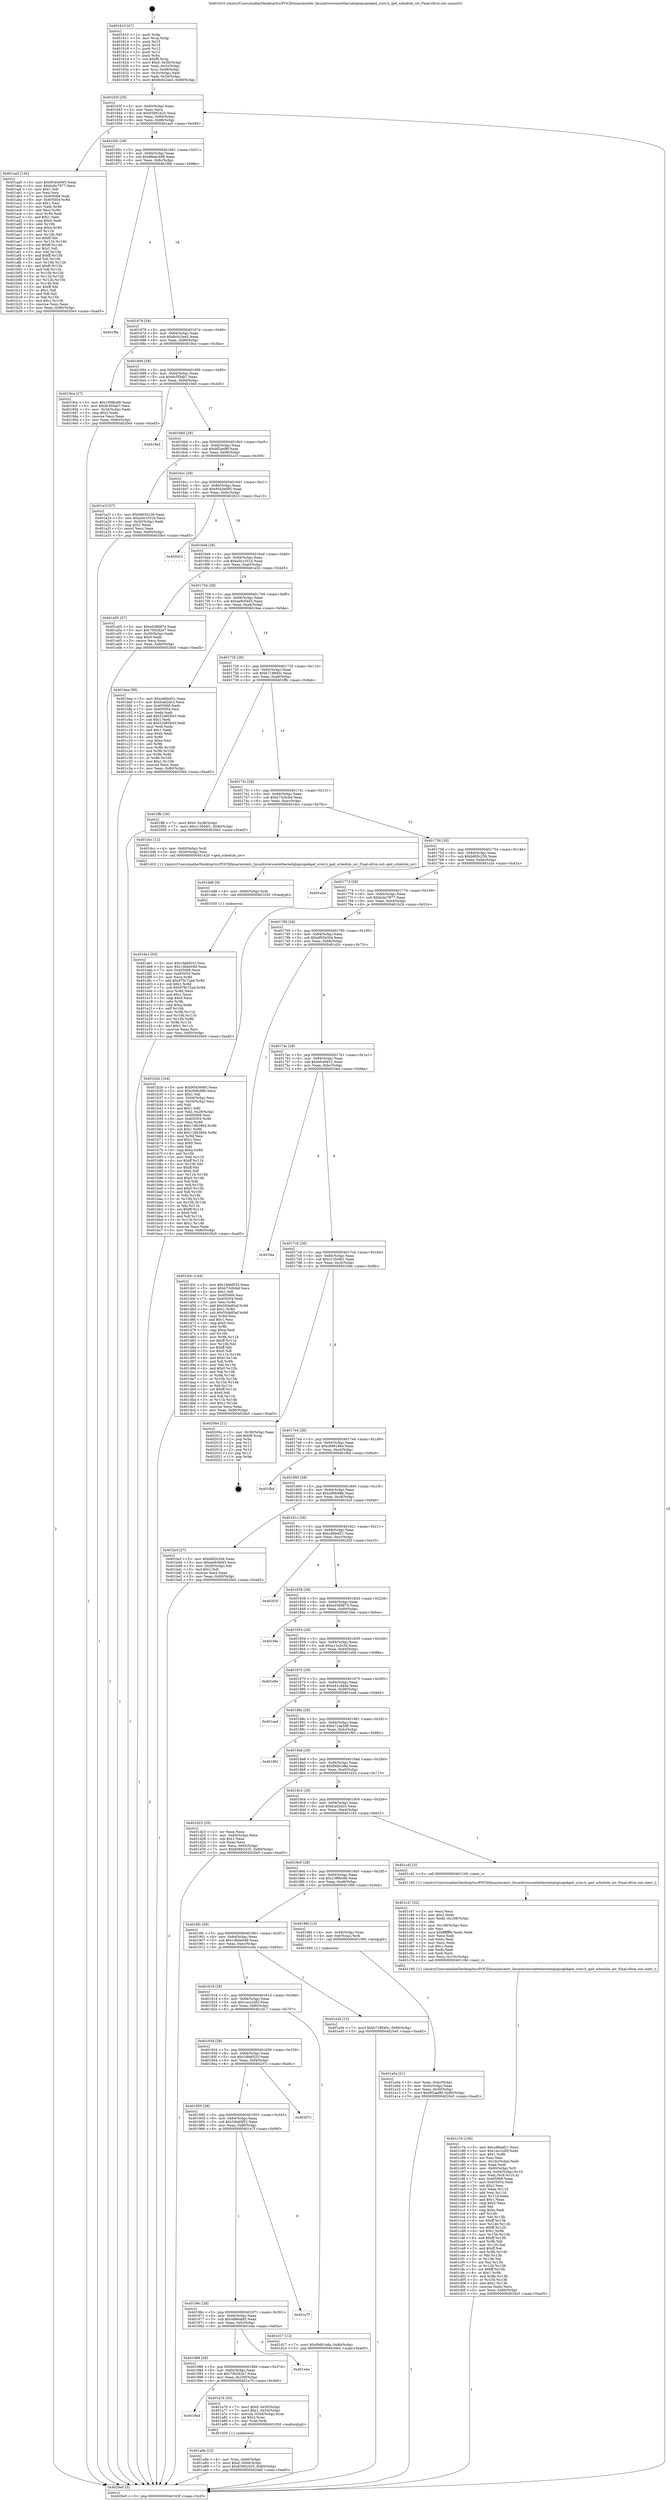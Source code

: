 digraph "0x401610" {
  label = "0x401610 (/mnt/c/Users/mathe/Desktop/tcc/POCII/binaries/extr_linuxdriversnetethernetqlogicqedqed_sriov.h_qed_schedule_iov_Final-ollvm.out::main(0))"
  labelloc = "t"
  node[shape=record]

  Entry [label="",width=0.3,height=0.3,shape=circle,fillcolor=black,style=filled]
  "0x40163f" [label="{
     0x40163f [29]\l
     | [instrs]\l
     &nbsp;&nbsp;0x40163f \<+3\>: mov -0x80(%rbp),%eax\l
     &nbsp;&nbsp;0x401642 \<+2\>: mov %eax,%ecx\l
     &nbsp;&nbsp;0x401644 \<+6\>: sub $0x83662425,%ecx\l
     &nbsp;&nbsp;0x40164a \<+6\>: mov %eax,-0x84(%rbp)\l
     &nbsp;&nbsp;0x401650 \<+6\>: mov %ecx,-0x88(%rbp)\l
     &nbsp;&nbsp;0x401656 \<+6\>: je 0000000000401aa5 \<main+0x495\>\l
  }"]
  "0x401aa5" [label="{
     0x401aa5 [134]\l
     | [instrs]\l
     &nbsp;&nbsp;0x401aa5 \<+5\>: mov $0x9543e065,%eax\l
     &nbsp;&nbsp;0x401aaa \<+5\>: mov $0xbcbc7977,%ecx\l
     &nbsp;&nbsp;0x401aaf \<+2\>: mov $0x1,%dl\l
     &nbsp;&nbsp;0x401ab1 \<+2\>: xor %esi,%esi\l
     &nbsp;&nbsp;0x401ab3 \<+7\>: mov 0x405068,%edi\l
     &nbsp;&nbsp;0x401aba \<+8\>: mov 0x405054,%r8d\l
     &nbsp;&nbsp;0x401ac2 \<+3\>: sub $0x1,%esi\l
     &nbsp;&nbsp;0x401ac5 \<+3\>: mov %edi,%r9d\l
     &nbsp;&nbsp;0x401ac8 \<+3\>: add %esi,%r9d\l
     &nbsp;&nbsp;0x401acb \<+4\>: imul %r9d,%edi\l
     &nbsp;&nbsp;0x401acf \<+3\>: and $0x1,%edi\l
     &nbsp;&nbsp;0x401ad2 \<+3\>: cmp $0x0,%edi\l
     &nbsp;&nbsp;0x401ad5 \<+4\>: sete %r10b\l
     &nbsp;&nbsp;0x401ad9 \<+4\>: cmp $0xa,%r8d\l
     &nbsp;&nbsp;0x401add \<+4\>: setl %r11b\l
     &nbsp;&nbsp;0x401ae1 \<+3\>: mov %r10b,%bl\l
     &nbsp;&nbsp;0x401ae4 \<+3\>: xor $0xff,%bl\l
     &nbsp;&nbsp;0x401ae7 \<+3\>: mov %r11b,%r14b\l
     &nbsp;&nbsp;0x401aea \<+4\>: xor $0xff,%r14b\l
     &nbsp;&nbsp;0x401aee \<+3\>: xor $0x1,%dl\l
     &nbsp;&nbsp;0x401af1 \<+3\>: mov %bl,%r15b\l
     &nbsp;&nbsp;0x401af4 \<+4\>: and $0xff,%r15b\l
     &nbsp;&nbsp;0x401af8 \<+3\>: and %dl,%r10b\l
     &nbsp;&nbsp;0x401afb \<+3\>: mov %r14b,%r12b\l
     &nbsp;&nbsp;0x401afe \<+4\>: and $0xff,%r12b\l
     &nbsp;&nbsp;0x401b02 \<+3\>: and %dl,%r11b\l
     &nbsp;&nbsp;0x401b05 \<+3\>: or %r10b,%r15b\l
     &nbsp;&nbsp;0x401b08 \<+3\>: or %r11b,%r12b\l
     &nbsp;&nbsp;0x401b0b \<+3\>: xor %r12b,%r15b\l
     &nbsp;&nbsp;0x401b0e \<+3\>: or %r14b,%bl\l
     &nbsp;&nbsp;0x401b11 \<+3\>: xor $0xff,%bl\l
     &nbsp;&nbsp;0x401b14 \<+3\>: or $0x1,%dl\l
     &nbsp;&nbsp;0x401b17 \<+2\>: and %dl,%bl\l
     &nbsp;&nbsp;0x401b19 \<+3\>: or %bl,%r15b\l
     &nbsp;&nbsp;0x401b1c \<+4\>: test $0x1,%r15b\l
     &nbsp;&nbsp;0x401b20 \<+3\>: cmovne %ecx,%eax\l
     &nbsp;&nbsp;0x401b23 \<+3\>: mov %eax,-0x80(%rbp)\l
     &nbsp;&nbsp;0x401b26 \<+5\>: jmp 00000000004020e5 \<main+0xad5\>\l
  }"]
  "0x40165c" [label="{
     0x40165c [28]\l
     | [instrs]\l
     &nbsp;&nbsp;0x40165c \<+5\>: jmp 0000000000401661 \<main+0x51\>\l
     &nbsp;&nbsp;0x401661 \<+6\>: mov -0x84(%rbp),%eax\l
     &nbsp;&nbsp;0x401667 \<+5\>: sub $0x86ebcb98,%eax\l
     &nbsp;&nbsp;0x40166c \<+6\>: mov %eax,-0x8c(%rbp)\l
     &nbsp;&nbsp;0x401672 \<+6\>: je 0000000000401f9e \<main+0x98e\>\l
  }"]
  Exit [label="",width=0.3,height=0.3,shape=circle,fillcolor=black,style=filled,peripheries=2]
  "0x401f9e" [label="{
     0x401f9e\l
  }", style=dashed]
  "0x401678" [label="{
     0x401678 [28]\l
     | [instrs]\l
     &nbsp;&nbsp;0x401678 \<+5\>: jmp 000000000040167d \<main+0x6d\>\l
     &nbsp;&nbsp;0x40167d \<+6\>: mov -0x84(%rbp),%eax\l
     &nbsp;&nbsp;0x401683 \<+5\>: sub $0x8c0c2ee5,%eax\l
     &nbsp;&nbsp;0x401688 \<+6\>: mov %eax,-0x90(%rbp)\l
     &nbsp;&nbsp;0x40168e \<+6\>: je 00000000004019ca \<main+0x3ba\>\l
  }"]
  "0x401de1" [label="{
     0x401de1 [93]\l
     | [instrs]\l
     &nbsp;&nbsp;0x401de1 \<+5\>: mov $0x1fddd533,%esi\l
     &nbsp;&nbsp;0x401de6 \<+5\>: mov $0x1dbbe049,%eax\l
     &nbsp;&nbsp;0x401deb \<+7\>: mov 0x405068,%ecx\l
     &nbsp;&nbsp;0x401df2 \<+7\>: mov 0x405054,%edx\l
     &nbsp;&nbsp;0x401df9 \<+3\>: mov %ecx,%r8d\l
     &nbsp;&nbsp;0x401dfc \<+7\>: add $0x979c72ad,%r8d\l
     &nbsp;&nbsp;0x401e03 \<+4\>: sub $0x1,%r8d\l
     &nbsp;&nbsp;0x401e07 \<+7\>: sub $0x979c72ad,%r8d\l
     &nbsp;&nbsp;0x401e0e \<+4\>: imul %r8d,%ecx\l
     &nbsp;&nbsp;0x401e12 \<+3\>: and $0x1,%ecx\l
     &nbsp;&nbsp;0x401e15 \<+3\>: cmp $0x0,%ecx\l
     &nbsp;&nbsp;0x401e18 \<+4\>: sete %r9b\l
     &nbsp;&nbsp;0x401e1c \<+3\>: cmp $0xa,%edx\l
     &nbsp;&nbsp;0x401e1f \<+4\>: setl %r10b\l
     &nbsp;&nbsp;0x401e23 \<+3\>: mov %r9b,%r11b\l
     &nbsp;&nbsp;0x401e26 \<+3\>: and %r10b,%r11b\l
     &nbsp;&nbsp;0x401e29 \<+3\>: xor %r10b,%r9b\l
     &nbsp;&nbsp;0x401e2c \<+3\>: or %r9b,%r11b\l
     &nbsp;&nbsp;0x401e2f \<+4\>: test $0x1,%r11b\l
     &nbsp;&nbsp;0x401e33 \<+3\>: cmovne %eax,%esi\l
     &nbsp;&nbsp;0x401e36 \<+3\>: mov %esi,-0x80(%rbp)\l
     &nbsp;&nbsp;0x401e39 \<+5\>: jmp 00000000004020e5 \<main+0xad5\>\l
  }"]
  "0x4019ca" [label="{
     0x4019ca [27]\l
     | [instrs]\l
     &nbsp;&nbsp;0x4019ca \<+5\>: mov $0x10f9bc66,%eax\l
     &nbsp;&nbsp;0x4019cf \<+5\>: mov $0x8c5f3ab7,%ecx\l
     &nbsp;&nbsp;0x4019d4 \<+3\>: mov -0x34(%rbp),%edx\l
     &nbsp;&nbsp;0x4019d7 \<+3\>: cmp $0x2,%edx\l
     &nbsp;&nbsp;0x4019da \<+3\>: cmovne %ecx,%eax\l
     &nbsp;&nbsp;0x4019dd \<+3\>: mov %eax,-0x80(%rbp)\l
     &nbsp;&nbsp;0x4019e0 \<+5\>: jmp 00000000004020e5 \<main+0xad5\>\l
  }"]
  "0x401694" [label="{
     0x401694 [28]\l
     | [instrs]\l
     &nbsp;&nbsp;0x401694 \<+5\>: jmp 0000000000401699 \<main+0x89\>\l
     &nbsp;&nbsp;0x401699 \<+6\>: mov -0x84(%rbp),%eax\l
     &nbsp;&nbsp;0x40169f \<+5\>: sub $0x8c5f3ab7,%eax\l
     &nbsp;&nbsp;0x4016a4 \<+6\>: mov %eax,-0x94(%rbp)\l
     &nbsp;&nbsp;0x4016aa \<+6\>: je 00000000004019e5 \<main+0x3d5\>\l
  }"]
  "0x4020e5" [label="{
     0x4020e5 [5]\l
     | [instrs]\l
     &nbsp;&nbsp;0x4020e5 \<+5\>: jmp 000000000040163f \<main+0x2f\>\l
  }"]
  "0x401610" [label="{
     0x401610 [47]\l
     | [instrs]\l
     &nbsp;&nbsp;0x401610 \<+1\>: push %rbp\l
     &nbsp;&nbsp;0x401611 \<+3\>: mov %rsp,%rbp\l
     &nbsp;&nbsp;0x401614 \<+2\>: push %r15\l
     &nbsp;&nbsp;0x401616 \<+2\>: push %r14\l
     &nbsp;&nbsp;0x401618 \<+2\>: push %r13\l
     &nbsp;&nbsp;0x40161a \<+2\>: push %r12\l
     &nbsp;&nbsp;0x40161c \<+1\>: push %rbx\l
     &nbsp;&nbsp;0x40161d \<+7\>: sub $0xf8,%rsp\l
     &nbsp;&nbsp;0x401624 \<+7\>: movl $0x0,-0x38(%rbp)\l
     &nbsp;&nbsp;0x40162b \<+3\>: mov %edi,-0x3c(%rbp)\l
     &nbsp;&nbsp;0x40162e \<+4\>: mov %rsi,-0x48(%rbp)\l
     &nbsp;&nbsp;0x401632 \<+3\>: mov -0x3c(%rbp),%edi\l
     &nbsp;&nbsp;0x401635 \<+3\>: mov %edi,-0x34(%rbp)\l
     &nbsp;&nbsp;0x401638 \<+7\>: movl $0x8c0c2ee5,-0x80(%rbp)\l
  }"]
  "0x401dd8" [label="{
     0x401dd8 [9]\l
     | [instrs]\l
     &nbsp;&nbsp;0x401dd8 \<+4\>: mov -0x60(%rbp),%rdi\l
     &nbsp;&nbsp;0x401ddc \<+5\>: call 0000000000401030 \<free@plt\>\l
     | [calls]\l
     &nbsp;&nbsp;0x401030 \{1\} (unknown)\l
  }"]
  "0x4019e5" [label="{
     0x4019e5\l
  }", style=dashed]
  "0x4016b0" [label="{
     0x4016b0 [28]\l
     | [instrs]\l
     &nbsp;&nbsp;0x4016b0 \<+5\>: jmp 00000000004016b5 \<main+0xa5\>\l
     &nbsp;&nbsp;0x4016b5 \<+6\>: mov -0x84(%rbp),%eax\l
     &nbsp;&nbsp;0x4016bb \<+5\>: sub $0x8f2aef8f,%eax\l
     &nbsp;&nbsp;0x4016c0 \<+6\>: mov %eax,-0x98(%rbp)\l
     &nbsp;&nbsp;0x4016c6 \<+6\>: je 0000000000401a1f \<main+0x40f\>\l
  }"]
  "0x401c7b" [label="{
     0x401c7b [156]\l
     | [instrs]\l
     &nbsp;&nbsp;0x401c7b \<+5\>: mov $0xcd6bef21,%ecx\l
     &nbsp;&nbsp;0x401c80 \<+5\>: mov $0x1ecc2d5f,%edx\l
     &nbsp;&nbsp;0x401c85 \<+3\>: mov $0x1,%r8b\l
     &nbsp;&nbsp;0x401c88 \<+2\>: xor %esi,%esi\l
     &nbsp;&nbsp;0x401c8a \<+6\>: mov -0x10c(%rbp),%edi\l
     &nbsp;&nbsp;0x401c90 \<+3\>: imul %eax,%edi\l
     &nbsp;&nbsp;0x401c93 \<+4\>: mov -0x60(%rbp),%r9\l
     &nbsp;&nbsp;0x401c97 \<+4\>: movslq -0x64(%rbp),%r10\l
     &nbsp;&nbsp;0x401c9b \<+4\>: mov %edi,(%r9,%r10,4)\l
     &nbsp;&nbsp;0x401c9f \<+7\>: mov 0x405068,%eax\l
     &nbsp;&nbsp;0x401ca6 \<+7\>: mov 0x405054,%edi\l
     &nbsp;&nbsp;0x401cad \<+3\>: sub $0x1,%esi\l
     &nbsp;&nbsp;0x401cb0 \<+3\>: mov %eax,%r11d\l
     &nbsp;&nbsp;0x401cb3 \<+3\>: add %esi,%r11d\l
     &nbsp;&nbsp;0x401cb6 \<+4\>: imul %r11d,%eax\l
     &nbsp;&nbsp;0x401cba \<+3\>: and $0x1,%eax\l
     &nbsp;&nbsp;0x401cbd \<+3\>: cmp $0x0,%eax\l
     &nbsp;&nbsp;0x401cc0 \<+3\>: sete %bl\l
     &nbsp;&nbsp;0x401cc3 \<+3\>: cmp $0xa,%edi\l
     &nbsp;&nbsp;0x401cc6 \<+4\>: setl %r14b\l
     &nbsp;&nbsp;0x401cca \<+3\>: mov %bl,%r15b\l
     &nbsp;&nbsp;0x401ccd \<+4\>: xor $0xff,%r15b\l
     &nbsp;&nbsp;0x401cd1 \<+3\>: mov %r14b,%r12b\l
     &nbsp;&nbsp;0x401cd4 \<+4\>: xor $0xff,%r12b\l
     &nbsp;&nbsp;0x401cd8 \<+4\>: xor $0x1,%r8b\l
     &nbsp;&nbsp;0x401cdc \<+3\>: mov %r15b,%r13b\l
     &nbsp;&nbsp;0x401cdf \<+4\>: and $0xff,%r13b\l
     &nbsp;&nbsp;0x401ce3 \<+3\>: and %r8b,%bl\l
     &nbsp;&nbsp;0x401ce6 \<+3\>: mov %r12b,%al\l
     &nbsp;&nbsp;0x401ce9 \<+2\>: and $0xff,%al\l
     &nbsp;&nbsp;0x401ceb \<+3\>: and %r8b,%r14b\l
     &nbsp;&nbsp;0x401cee \<+3\>: or %bl,%r13b\l
     &nbsp;&nbsp;0x401cf1 \<+3\>: or %r14b,%al\l
     &nbsp;&nbsp;0x401cf4 \<+3\>: xor %al,%r13b\l
     &nbsp;&nbsp;0x401cf7 \<+3\>: or %r12b,%r15b\l
     &nbsp;&nbsp;0x401cfa \<+4\>: xor $0xff,%r15b\l
     &nbsp;&nbsp;0x401cfe \<+4\>: or $0x1,%r8b\l
     &nbsp;&nbsp;0x401d02 \<+3\>: and %r8b,%r15b\l
     &nbsp;&nbsp;0x401d05 \<+3\>: or %r15b,%r13b\l
     &nbsp;&nbsp;0x401d08 \<+4\>: test $0x1,%r13b\l
     &nbsp;&nbsp;0x401d0c \<+3\>: cmovne %edx,%ecx\l
     &nbsp;&nbsp;0x401d0f \<+3\>: mov %ecx,-0x80(%rbp)\l
     &nbsp;&nbsp;0x401d12 \<+5\>: jmp 00000000004020e5 \<main+0xad5\>\l
  }"]
  "0x401a1f" [label="{
     0x401a1f [27]\l
     | [instrs]\l
     &nbsp;&nbsp;0x401a1f \<+5\>: mov $0xb865c236,%eax\l
     &nbsp;&nbsp;0x401a24 \<+5\>: mov $0xa5e1031b,%ecx\l
     &nbsp;&nbsp;0x401a29 \<+3\>: mov -0x30(%rbp),%edx\l
     &nbsp;&nbsp;0x401a2c \<+3\>: cmp $0x1,%edx\l
     &nbsp;&nbsp;0x401a2f \<+3\>: cmovl %ecx,%eax\l
     &nbsp;&nbsp;0x401a32 \<+3\>: mov %eax,-0x80(%rbp)\l
     &nbsp;&nbsp;0x401a35 \<+5\>: jmp 00000000004020e5 \<main+0xad5\>\l
  }"]
  "0x4016cc" [label="{
     0x4016cc [28]\l
     | [instrs]\l
     &nbsp;&nbsp;0x4016cc \<+5\>: jmp 00000000004016d1 \<main+0xc1\>\l
     &nbsp;&nbsp;0x4016d1 \<+6\>: mov -0x84(%rbp),%eax\l
     &nbsp;&nbsp;0x4016d7 \<+5\>: sub $0x9543e065,%eax\l
     &nbsp;&nbsp;0x4016dc \<+6\>: mov %eax,-0x9c(%rbp)\l
     &nbsp;&nbsp;0x4016e2 \<+6\>: je 0000000000402023 \<main+0xa13\>\l
  }"]
  "0x401c47" [label="{
     0x401c47 [52]\l
     | [instrs]\l
     &nbsp;&nbsp;0x401c47 \<+2\>: xor %ecx,%ecx\l
     &nbsp;&nbsp;0x401c49 \<+5\>: mov $0x2,%edx\l
     &nbsp;&nbsp;0x401c4e \<+6\>: mov %edx,-0x108(%rbp)\l
     &nbsp;&nbsp;0x401c54 \<+1\>: cltd\l
     &nbsp;&nbsp;0x401c55 \<+6\>: mov -0x108(%rbp),%esi\l
     &nbsp;&nbsp;0x401c5b \<+2\>: idiv %esi\l
     &nbsp;&nbsp;0x401c5d \<+6\>: imul $0xfffffffe,%edx,%edx\l
     &nbsp;&nbsp;0x401c63 \<+2\>: mov %ecx,%edi\l
     &nbsp;&nbsp;0x401c65 \<+2\>: sub %edx,%edi\l
     &nbsp;&nbsp;0x401c67 \<+2\>: mov %ecx,%edx\l
     &nbsp;&nbsp;0x401c69 \<+3\>: sub $0x1,%edx\l
     &nbsp;&nbsp;0x401c6c \<+2\>: add %edx,%edi\l
     &nbsp;&nbsp;0x401c6e \<+2\>: sub %edi,%ecx\l
     &nbsp;&nbsp;0x401c70 \<+6\>: mov %ecx,-0x10c(%rbp)\l
     &nbsp;&nbsp;0x401c76 \<+5\>: call 0000000000401160 \<next_i\>\l
     | [calls]\l
     &nbsp;&nbsp;0x401160 \{1\} (/mnt/c/Users/mathe/Desktop/tcc/POCII/binaries/extr_linuxdriversnetethernetqlogicqedqed_sriov.h_qed_schedule_iov_Final-ollvm.out::next_i)\l
  }"]
  "0x402023" [label="{
     0x402023\l
  }", style=dashed]
  "0x4016e8" [label="{
     0x4016e8 [28]\l
     | [instrs]\l
     &nbsp;&nbsp;0x4016e8 \<+5\>: jmp 00000000004016ed \<main+0xdd\>\l
     &nbsp;&nbsp;0x4016ed \<+6\>: mov -0x84(%rbp),%eax\l
     &nbsp;&nbsp;0x4016f3 \<+5\>: sub $0xa5e1031b,%eax\l
     &nbsp;&nbsp;0x4016f8 \<+6\>: mov %eax,-0xa0(%rbp)\l
     &nbsp;&nbsp;0x4016fe \<+6\>: je 0000000000401a55 \<main+0x445\>\l
  }"]
  "0x401a8e" [label="{
     0x401a8e [23]\l
     | [instrs]\l
     &nbsp;&nbsp;0x401a8e \<+4\>: mov %rax,-0x60(%rbp)\l
     &nbsp;&nbsp;0x401a92 \<+7\>: movl $0x0,-0x64(%rbp)\l
     &nbsp;&nbsp;0x401a99 \<+7\>: movl $0x83662425,-0x80(%rbp)\l
     &nbsp;&nbsp;0x401aa0 \<+5\>: jmp 00000000004020e5 \<main+0xad5\>\l
  }"]
  "0x401a55" [label="{
     0x401a55 [27]\l
     | [instrs]\l
     &nbsp;&nbsp;0x401a55 \<+5\>: mov $0xe0366874,%eax\l
     &nbsp;&nbsp;0x401a5a \<+5\>: mov $0x709282e7,%ecx\l
     &nbsp;&nbsp;0x401a5f \<+3\>: mov -0x30(%rbp),%edx\l
     &nbsp;&nbsp;0x401a62 \<+3\>: cmp $0x0,%edx\l
     &nbsp;&nbsp;0x401a65 \<+3\>: cmove %ecx,%eax\l
     &nbsp;&nbsp;0x401a68 \<+3\>: mov %eax,-0x80(%rbp)\l
     &nbsp;&nbsp;0x401a6b \<+5\>: jmp 00000000004020e5 \<main+0xad5\>\l
  }"]
  "0x401704" [label="{
     0x401704 [28]\l
     | [instrs]\l
     &nbsp;&nbsp;0x401704 \<+5\>: jmp 0000000000401709 \<main+0xf9\>\l
     &nbsp;&nbsp;0x401709 \<+6\>: mov -0x84(%rbp),%eax\l
     &nbsp;&nbsp;0x40170f \<+5\>: sub $0xae9c0d43,%eax\l
     &nbsp;&nbsp;0x401714 \<+6\>: mov %eax,-0xa4(%rbp)\l
     &nbsp;&nbsp;0x40171a \<+6\>: je 0000000000401bea \<main+0x5da\>\l
  }"]
  "0x4019a4" [label="{
     0x4019a4\l
  }", style=dashed]
  "0x401bea" [label="{
     0x401bea [88]\l
     | [instrs]\l
     &nbsp;&nbsp;0x401bea \<+5\>: mov $0xcd6bef21,%eax\l
     &nbsp;&nbsp;0x401bef \<+5\>: mov $0xfcad2dc3,%ecx\l
     &nbsp;&nbsp;0x401bf4 \<+7\>: mov 0x405068,%edx\l
     &nbsp;&nbsp;0x401bfb \<+7\>: mov 0x405054,%esi\l
     &nbsp;&nbsp;0x401c02 \<+2\>: mov %edx,%edi\l
     &nbsp;&nbsp;0x401c04 \<+6\>: add $0x52d85843,%edi\l
     &nbsp;&nbsp;0x401c0a \<+3\>: sub $0x1,%edi\l
     &nbsp;&nbsp;0x401c0d \<+6\>: sub $0x52d85843,%edi\l
     &nbsp;&nbsp;0x401c13 \<+3\>: imul %edi,%edx\l
     &nbsp;&nbsp;0x401c16 \<+3\>: and $0x1,%edx\l
     &nbsp;&nbsp;0x401c19 \<+3\>: cmp $0x0,%edx\l
     &nbsp;&nbsp;0x401c1c \<+4\>: sete %r8b\l
     &nbsp;&nbsp;0x401c20 \<+3\>: cmp $0xa,%esi\l
     &nbsp;&nbsp;0x401c23 \<+4\>: setl %r9b\l
     &nbsp;&nbsp;0x401c27 \<+3\>: mov %r8b,%r10b\l
     &nbsp;&nbsp;0x401c2a \<+3\>: and %r9b,%r10b\l
     &nbsp;&nbsp;0x401c2d \<+3\>: xor %r9b,%r8b\l
     &nbsp;&nbsp;0x401c30 \<+3\>: or %r8b,%r10b\l
     &nbsp;&nbsp;0x401c33 \<+4\>: test $0x1,%r10b\l
     &nbsp;&nbsp;0x401c37 \<+3\>: cmovne %ecx,%eax\l
     &nbsp;&nbsp;0x401c3a \<+3\>: mov %eax,-0x80(%rbp)\l
     &nbsp;&nbsp;0x401c3d \<+5\>: jmp 00000000004020e5 \<main+0xad5\>\l
  }"]
  "0x401720" [label="{
     0x401720 [28]\l
     | [instrs]\l
     &nbsp;&nbsp;0x401720 \<+5\>: jmp 0000000000401725 \<main+0x115\>\l
     &nbsp;&nbsp;0x401725 \<+6\>: mov -0x84(%rbp),%eax\l
     &nbsp;&nbsp;0x40172b \<+5\>: sub $0xb718840c,%eax\l
     &nbsp;&nbsp;0x401730 \<+6\>: mov %eax,-0xa8(%rbp)\l
     &nbsp;&nbsp;0x401736 \<+6\>: je 0000000000401ffb \<main+0x9eb\>\l
  }"]
  "0x401a70" [label="{
     0x401a70 [30]\l
     | [instrs]\l
     &nbsp;&nbsp;0x401a70 \<+7\>: movl $0x0,-0x50(%rbp)\l
     &nbsp;&nbsp;0x401a77 \<+7\>: movl $0x1,-0x54(%rbp)\l
     &nbsp;&nbsp;0x401a7e \<+4\>: movslq -0x54(%rbp),%rax\l
     &nbsp;&nbsp;0x401a82 \<+4\>: shl $0x2,%rax\l
     &nbsp;&nbsp;0x401a86 \<+3\>: mov %rax,%rdi\l
     &nbsp;&nbsp;0x401a89 \<+5\>: call 0000000000401050 \<malloc@plt\>\l
     | [calls]\l
     &nbsp;&nbsp;0x401050 \{1\} (unknown)\l
  }"]
  "0x401ffb" [label="{
     0x401ffb [19]\l
     | [instrs]\l
     &nbsp;&nbsp;0x401ffb \<+7\>: movl $0x0,-0x38(%rbp)\l
     &nbsp;&nbsp;0x402002 \<+7\>: movl $0xc135d4f1,-0x80(%rbp)\l
     &nbsp;&nbsp;0x402009 \<+5\>: jmp 00000000004020e5 \<main+0xad5\>\l
  }"]
  "0x40173c" [label="{
     0x40173c [28]\l
     | [instrs]\l
     &nbsp;&nbsp;0x40173c \<+5\>: jmp 0000000000401741 \<main+0x131\>\l
     &nbsp;&nbsp;0x401741 \<+6\>: mov -0x84(%rbp),%eax\l
     &nbsp;&nbsp;0x401747 \<+5\>: sub $0xb73c0cbd,%eax\l
     &nbsp;&nbsp;0x40174c \<+6\>: mov %eax,-0xac(%rbp)\l
     &nbsp;&nbsp;0x401752 \<+6\>: je 0000000000401dcc \<main+0x7bc\>\l
  }"]
  "0x401988" [label="{
     0x401988 [28]\l
     | [instrs]\l
     &nbsp;&nbsp;0x401988 \<+5\>: jmp 000000000040198d \<main+0x37d\>\l
     &nbsp;&nbsp;0x40198d \<+6\>: mov -0x84(%rbp),%eax\l
     &nbsp;&nbsp;0x401993 \<+5\>: sub $0x709282e7,%eax\l
     &nbsp;&nbsp;0x401998 \<+6\>: mov %eax,-0x100(%rbp)\l
     &nbsp;&nbsp;0x40199e \<+6\>: je 0000000000401a70 \<main+0x460\>\l
  }"]
  "0x401dcc" [label="{
     0x401dcc [12]\l
     | [instrs]\l
     &nbsp;&nbsp;0x401dcc \<+4\>: mov -0x60(%rbp),%rdi\l
     &nbsp;&nbsp;0x401dd0 \<+3\>: mov -0x50(%rbp),%esi\l
     &nbsp;&nbsp;0x401dd3 \<+5\>: call 0000000000401420 \<qed_schedule_iov\>\l
     | [calls]\l
     &nbsp;&nbsp;0x401420 \{1\} (/mnt/c/Users/mathe/Desktop/tcc/POCII/binaries/extr_linuxdriversnetethernetqlogicqedqed_sriov.h_qed_schedule_iov_Final-ollvm.out::qed_schedule_iov)\l
  }"]
  "0x401758" [label="{
     0x401758 [28]\l
     | [instrs]\l
     &nbsp;&nbsp;0x401758 \<+5\>: jmp 000000000040175d \<main+0x14d\>\l
     &nbsp;&nbsp;0x40175d \<+6\>: mov -0x84(%rbp),%eax\l
     &nbsp;&nbsp;0x401763 \<+5\>: sub $0xb865c236,%eax\l
     &nbsp;&nbsp;0x401768 \<+6\>: mov %eax,-0xb0(%rbp)\l
     &nbsp;&nbsp;0x40176e \<+6\>: je 0000000000401a3a \<main+0x42a\>\l
  }"]
  "0x401e4a" [label="{
     0x401e4a\l
  }", style=dashed]
  "0x401a3a" [label="{
     0x401a3a\l
  }", style=dashed]
  "0x401774" [label="{
     0x401774 [28]\l
     | [instrs]\l
     &nbsp;&nbsp;0x401774 \<+5\>: jmp 0000000000401779 \<main+0x169\>\l
     &nbsp;&nbsp;0x401779 \<+6\>: mov -0x84(%rbp),%eax\l
     &nbsp;&nbsp;0x40177f \<+5\>: sub $0xbcbc7977,%eax\l
     &nbsp;&nbsp;0x401784 \<+6\>: mov %eax,-0xb4(%rbp)\l
     &nbsp;&nbsp;0x40178a \<+6\>: je 0000000000401b2b \<main+0x51b\>\l
  }"]
  "0x40196c" [label="{
     0x40196c [28]\l
     | [instrs]\l
     &nbsp;&nbsp;0x40196c \<+5\>: jmp 0000000000401971 \<main+0x361\>\l
     &nbsp;&nbsp;0x401971 \<+6\>: mov -0x84(%rbp),%eax\l
     &nbsp;&nbsp;0x401977 \<+5\>: sub $0x4886abf3,%eax\l
     &nbsp;&nbsp;0x40197c \<+6\>: mov %eax,-0xfc(%rbp)\l
     &nbsp;&nbsp;0x401982 \<+6\>: je 0000000000401e4a \<main+0x83a\>\l
  }"]
  "0x401b2b" [label="{
     0x401b2b [164]\l
     | [instrs]\l
     &nbsp;&nbsp;0x401b2b \<+5\>: mov $0x9543e065,%eax\l
     &nbsp;&nbsp;0x401b30 \<+5\>: mov $0xc89fc98b,%ecx\l
     &nbsp;&nbsp;0x401b35 \<+2\>: mov $0x1,%dl\l
     &nbsp;&nbsp;0x401b37 \<+3\>: mov -0x64(%rbp),%esi\l
     &nbsp;&nbsp;0x401b3a \<+3\>: cmp -0x54(%rbp),%esi\l
     &nbsp;&nbsp;0x401b3d \<+4\>: setl %dil\l
     &nbsp;&nbsp;0x401b41 \<+4\>: and $0x1,%dil\l
     &nbsp;&nbsp;0x401b45 \<+4\>: mov %dil,-0x29(%rbp)\l
     &nbsp;&nbsp;0x401b49 \<+7\>: mov 0x405068,%esi\l
     &nbsp;&nbsp;0x401b50 \<+8\>: mov 0x405054,%r8d\l
     &nbsp;&nbsp;0x401b58 \<+3\>: mov %esi,%r9d\l
     &nbsp;&nbsp;0x401b5b \<+7\>: sub $0x11863904,%r9d\l
     &nbsp;&nbsp;0x401b62 \<+4\>: sub $0x1,%r9d\l
     &nbsp;&nbsp;0x401b66 \<+7\>: add $0x11863904,%r9d\l
     &nbsp;&nbsp;0x401b6d \<+4\>: imul %r9d,%esi\l
     &nbsp;&nbsp;0x401b71 \<+3\>: and $0x1,%esi\l
     &nbsp;&nbsp;0x401b74 \<+3\>: cmp $0x0,%esi\l
     &nbsp;&nbsp;0x401b77 \<+4\>: sete %dil\l
     &nbsp;&nbsp;0x401b7b \<+4\>: cmp $0xa,%r8d\l
     &nbsp;&nbsp;0x401b7f \<+4\>: setl %r10b\l
     &nbsp;&nbsp;0x401b83 \<+3\>: mov %dil,%r11b\l
     &nbsp;&nbsp;0x401b86 \<+4\>: xor $0xff,%r11b\l
     &nbsp;&nbsp;0x401b8a \<+3\>: mov %r10b,%bl\l
     &nbsp;&nbsp;0x401b8d \<+3\>: xor $0xff,%bl\l
     &nbsp;&nbsp;0x401b90 \<+3\>: xor $0x0,%dl\l
     &nbsp;&nbsp;0x401b93 \<+3\>: mov %r11b,%r14b\l
     &nbsp;&nbsp;0x401b96 \<+4\>: and $0x0,%r14b\l
     &nbsp;&nbsp;0x401b9a \<+3\>: and %dl,%dil\l
     &nbsp;&nbsp;0x401b9d \<+3\>: mov %bl,%r15b\l
     &nbsp;&nbsp;0x401ba0 \<+4\>: and $0x0,%r15b\l
     &nbsp;&nbsp;0x401ba4 \<+3\>: and %dl,%r10b\l
     &nbsp;&nbsp;0x401ba7 \<+3\>: or %dil,%r14b\l
     &nbsp;&nbsp;0x401baa \<+3\>: or %r10b,%r15b\l
     &nbsp;&nbsp;0x401bad \<+3\>: xor %r15b,%r14b\l
     &nbsp;&nbsp;0x401bb0 \<+3\>: or %bl,%r11b\l
     &nbsp;&nbsp;0x401bb3 \<+4\>: xor $0xff,%r11b\l
     &nbsp;&nbsp;0x401bb7 \<+3\>: or $0x0,%dl\l
     &nbsp;&nbsp;0x401bba \<+3\>: and %dl,%r11b\l
     &nbsp;&nbsp;0x401bbd \<+3\>: or %r11b,%r14b\l
     &nbsp;&nbsp;0x401bc0 \<+4\>: test $0x1,%r14b\l
     &nbsp;&nbsp;0x401bc4 \<+3\>: cmovne %ecx,%eax\l
     &nbsp;&nbsp;0x401bc7 \<+3\>: mov %eax,-0x80(%rbp)\l
     &nbsp;&nbsp;0x401bca \<+5\>: jmp 00000000004020e5 \<main+0xad5\>\l
  }"]
  "0x401790" [label="{
     0x401790 [28]\l
     | [instrs]\l
     &nbsp;&nbsp;0x401790 \<+5\>: jmp 0000000000401795 \<main+0x185\>\l
     &nbsp;&nbsp;0x401795 \<+6\>: mov -0x84(%rbp),%eax\l
     &nbsp;&nbsp;0x40179b \<+5\>: sub $0xbf92b304,%eax\l
     &nbsp;&nbsp;0x4017a0 \<+6\>: mov %eax,-0xb8(%rbp)\l
     &nbsp;&nbsp;0x4017a6 \<+6\>: je 0000000000401d3c \<main+0x72c\>\l
  }"]
  "0x401e7f" [label="{
     0x401e7f\l
  }", style=dashed]
  "0x401d3c" [label="{
     0x401d3c [144]\l
     | [instrs]\l
     &nbsp;&nbsp;0x401d3c \<+5\>: mov $0x1fddd533,%eax\l
     &nbsp;&nbsp;0x401d41 \<+5\>: mov $0xb73c0cbd,%ecx\l
     &nbsp;&nbsp;0x401d46 \<+2\>: mov $0x1,%dl\l
     &nbsp;&nbsp;0x401d48 \<+7\>: mov 0x405068,%esi\l
     &nbsp;&nbsp;0x401d4f \<+7\>: mov 0x405054,%edi\l
     &nbsp;&nbsp;0x401d56 \<+3\>: mov %esi,%r8d\l
     &nbsp;&nbsp;0x401d59 \<+7\>: add $0x55da85af,%r8d\l
     &nbsp;&nbsp;0x401d60 \<+4\>: sub $0x1,%r8d\l
     &nbsp;&nbsp;0x401d64 \<+7\>: sub $0x55da85af,%r8d\l
     &nbsp;&nbsp;0x401d6b \<+4\>: imul %r8d,%esi\l
     &nbsp;&nbsp;0x401d6f \<+3\>: and $0x1,%esi\l
     &nbsp;&nbsp;0x401d72 \<+3\>: cmp $0x0,%esi\l
     &nbsp;&nbsp;0x401d75 \<+4\>: sete %r9b\l
     &nbsp;&nbsp;0x401d79 \<+3\>: cmp $0xa,%edi\l
     &nbsp;&nbsp;0x401d7c \<+4\>: setl %r10b\l
     &nbsp;&nbsp;0x401d80 \<+3\>: mov %r9b,%r11b\l
     &nbsp;&nbsp;0x401d83 \<+4\>: xor $0xff,%r11b\l
     &nbsp;&nbsp;0x401d87 \<+3\>: mov %r10b,%bl\l
     &nbsp;&nbsp;0x401d8a \<+3\>: xor $0xff,%bl\l
     &nbsp;&nbsp;0x401d8d \<+3\>: xor $0x0,%dl\l
     &nbsp;&nbsp;0x401d90 \<+3\>: mov %r11b,%r14b\l
     &nbsp;&nbsp;0x401d93 \<+4\>: and $0x0,%r14b\l
     &nbsp;&nbsp;0x401d97 \<+3\>: and %dl,%r9b\l
     &nbsp;&nbsp;0x401d9a \<+3\>: mov %bl,%r15b\l
     &nbsp;&nbsp;0x401d9d \<+4\>: and $0x0,%r15b\l
     &nbsp;&nbsp;0x401da1 \<+3\>: and %dl,%r10b\l
     &nbsp;&nbsp;0x401da4 \<+3\>: or %r9b,%r14b\l
     &nbsp;&nbsp;0x401da7 \<+3\>: or %r10b,%r15b\l
     &nbsp;&nbsp;0x401daa \<+3\>: xor %r15b,%r14b\l
     &nbsp;&nbsp;0x401dad \<+3\>: or %bl,%r11b\l
     &nbsp;&nbsp;0x401db0 \<+4\>: xor $0xff,%r11b\l
     &nbsp;&nbsp;0x401db4 \<+3\>: or $0x0,%dl\l
     &nbsp;&nbsp;0x401db7 \<+3\>: and %dl,%r11b\l
     &nbsp;&nbsp;0x401dba \<+3\>: or %r11b,%r14b\l
     &nbsp;&nbsp;0x401dbd \<+4\>: test $0x1,%r14b\l
     &nbsp;&nbsp;0x401dc1 \<+3\>: cmovne %ecx,%eax\l
     &nbsp;&nbsp;0x401dc4 \<+3\>: mov %eax,-0x80(%rbp)\l
     &nbsp;&nbsp;0x401dc7 \<+5\>: jmp 00000000004020e5 \<main+0xad5\>\l
  }"]
  "0x4017ac" [label="{
     0x4017ac [28]\l
     | [instrs]\l
     &nbsp;&nbsp;0x4017ac \<+5\>: jmp 00000000004017b1 \<main+0x1a1\>\l
     &nbsp;&nbsp;0x4017b1 \<+6\>: mov -0x84(%rbp),%eax\l
     &nbsp;&nbsp;0x4017b7 \<+5\>: sub $0xbfce9452,%eax\l
     &nbsp;&nbsp;0x4017bc \<+6\>: mov %eax,-0xbc(%rbp)\l
     &nbsp;&nbsp;0x4017c2 \<+6\>: je 0000000000401fea \<main+0x9da\>\l
  }"]
  "0x401950" [label="{
     0x401950 [28]\l
     | [instrs]\l
     &nbsp;&nbsp;0x401950 \<+5\>: jmp 0000000000401955 \<main+0x345\>\l
     &nbsp;&nbsp;0x401955 \<+6\>: mov -0x84(%rbp),%eax\l
     &nbsp;&nbsp;0x40195b \<+5\>: sub $0x34bd0f52,%eax\l
     &nbsp;&nbsp;0x401960 \<+6\>: mov %eax,-0xf8(%rbp)\l
     &nbsp;&nbsp;0x401966 \<+6\>: je 0000000000401e7f \<main+0x86f\>\l
  }"]
  "0x401fea" [label="{
     0x401fea\l
  }", style=dashed]
  "0x4017c8" [label="{
     0x4017c8 [28]\l
     | [instrs]\l
     &nbsp;&nbsp;0x4017c8 \<+5\>: jmp 00000000004017cd \<main+0x1bd\>\l
     &nbsp;&nbsp;0x4017cd \<+6\>: mov -0x84(%rbp),%eax\l
     &nbsp;&nbsp;0x4017d3 \<+5\>: sub $0xc135d4f1,%eax\l
     &nbsp;&nbsp;0x4017d8 \<+6\>: mov %eax,-0xc0(%rbp)\l
     &nbsp;&nbsp;0x4017de \<+6\>: je 000000000040200e \<main+0x9fe\>\l
  }"]
  "0x40207c" [label="{
     0x40207c\l
  }", style=dashed]
  "0x40200e" [label="{
     0x40200e [21]\l
     | [instrs]\l
     &nbsp;&nbsp;0x40200e \<+3\>: mov -0x38(%rbp),%eax\l
     &nbsp;&nbsp;0x402011 \<+7\>: add $0xf8,%rsp\l
     &nbsp;&nbsp;0x402018 \<+1\>: pop %rbx\l
     &nbsp;&nbsp;0x402019 \<+2\>: pop %r12\l
     &nbsp;&nbsp;0x40201b \<+2\>: pop %r13\l
     &nbsp;&nbsp;0x40201d \<+2\>: pop %r14\l
     &nbsp;&nbsp;0x40201f \<+2\>: pop %r15\l
     &nbsp;&nbsp;0x402021 \<+1\>: pop %rbp\l
     &nbsp;&nbsp;0x402022 \<+1\>: ret\l
  }"]
  "0x4017e4" [label="{
     0x4017e4 [28]\l
     | [instrs]\l
     &nbsp;&nbsp;0x4017e4 \<+5\>: jmp 00000000004017e9 \<main+0x1d9\>\l
     &nbsp;&nbsp;0x4017e9 \<+6\>: mov -0x84(%rbp),%eax\l
     &nbsp;&nbsp;0x4017ef \<+5\>: sub $0xc896186e,%eax\l
     &nbsp;&nbsp;0x4017f4 \<+6\>: mov %eax,-0xc4(%rbp)\l
     &nbsp;&nbsp;0x4017fa \<+6\>: je 0000000000401fbd \<main+0x9ad\>\l
  }"]
  "0x401934" [label="{
     0x401934 [28]\l
     | [instrs]\l
     &nbsp;&nbsp;0x401934 \<+5\>: jmp 0000000000401939 \<main+0x329\>\l
     &nbsp;&nbsp;0x401939 \<+6\>: mov -0x84(%rbp),%eax\l
     &nbsp;&nbsp;0x40193f \<+5\>: sub $0x1fddd533,%eax\l
     &nbsp;&nbsp;0x401944 \<+6\>: mov %eax,-0xf4(%rbp)\l
     &nbsp;&nbsp;0x40194a \<+6\>: je 000000000040207c \<main+0xa6c\>\l
  }"]
  "0x401fbd" [label="{
     0x401fbd\l
  }", style=dashed]
  "0x401800" [label="{
     0x401800 [28]\l
     | [instrs]\l
     &nbsp;&nbsp;0x401800 \<+5\>: jmp 0000000000401805 \<main+0x1f5\>\l
     &nbsp;&nbsp;0x401805 \<+6\>: mov -0x84(%rbp),%eax\l
     &nbsp;&nbsp;0x40180b \<+5\>: sub $0xc89fc98b,%eax\l
     &nbsp;&nbsp;0x401810 \<+6\>: mov %eax,-0xc8(%rbp)\l
     &nbsp;&nbsp;0x401816 \<+6\>: je 0000000000401bcf \<main+0x5bf\>\l
  }"]
  "0x401d17" [label="{
     0x401d17 [12]\l
     | [instrs]\l
     &nbsp;&nbsp;0x401d17 \<+7\>: movl $0xf9d91e8a,-0x80(%rbp)\l
     &nbsp;&nbsp;0x401d1e \<+5\>: jmp 00000000004020e5 \<main+0xad5\>\l
  }"]
  "0x401bcf" [label="{
     0x401bcf [27]\l
     | [instrs]\l
     &nbsp;&nbsp;0x401bcf \<+5\>: mov $0xbf92b304,%eax\l
     &nbsp;&nbsp;0x401bd4 \<+5\>: mov $0xae9c0d43,%ecx\l
     &nbsp;&nbsp;0x401bd9 \<+3\>: mov -0x29(%rbp),%dl\l
     &nbsp;&nbsp;0x401bdc \<+3\>: test $0x1,%dl\l
     &nbsp;&nbsp;0x401bdf \<+3\>: cmovne %ecx,%eax\l
     &nbsp;&nbsp;0x401be2 \<+3\>: mov %eax,-0x80(%rbp)\l
     &nbsp;&nbsp;0x401be5 \<+5\>: jmp 00000000004020e5 \<main+0xad5\>\l
  }"]
  "0x40181c" [label="{
     0x40181c [28]\l
     | [instrs]\l
     &nbsp;&nbsp;0x40181c \<+5\>: jmp 0000000000401821 \<main+0x211\>\l
     &nbsp;&nbsp;0x401821 \<+6\>: mov -0x84(%rbp),%eax\l
     &nbsp;&nbsp;0x401827 \<+5\>: sub $0xcd6bef21,%eax\l
     &nbsp;&nbsp;0x40182c \<+6\>: mov %eax,-0xcc(%rbp)\l
     &nbsp;&nbsp;0x401832 \<+6\>: je 000000000040202f \<main+0xa1f\>\l
  }"]
  "0x401918" [label="{
     0x401918 [28]\l
     | [instrs]\l
     &nbsp;&nbsp;0x401918 \<+5\>: jmp 000000000040191d \<main+0x30d\>\l
     &nbsp;&nbsp;0x40191d \<+6\>: mov -0x84(%rbp),%eax\l
     &nbsp;&nbsp;0x401923 \<+5\>: sub $0x1ecc2d5f,%eax\l
     &nbsp;&nbsp;0x401928 \<+6\>: mov %eax,-0xf0(%rbp)\l
     &nbsp;&nbsp;0x40192e \<+6\>: je 0000000000401d17 \<main+0x707\>\l
  }"]
  "0x40202f" [label="{
     0x40202f\l
  }", style=dashed]
  "0x401838" [label="{
     0x401838 [28]\l
     | [instrs]\l
     &nbsp;&nbsp;0x401838 \<+5\>: jmp 000000000040183d \<main+0x22d\>\l
     &nbsp;&nbsp;0x40183d \<+6\>: mov -0x84(%rbp),%eax\l
     &nbsp;&nbsp;0x401843 \<+5\>: sub $0xe0366874,%eax\l
     &nbsp;&nbsp;0x401848 \<+6\>: mov %eax,-0xd0(%rbp)\l
     &nbsp;&nbsp;0x40184e \<+6\>: je 0000000000401fde \<main+0x9ce\>\l
  }"]
  "0x401e3e" [label="{
     0x401e3e [12]\l
     | [instrs]\l
     &nbsp;&nbsp;0x401e3e \<+7\>: movl $0xb718840c,-0x80(%rbp)\l
     &nbsp;&nbsp;0x401e45 \<+5\>: jmp 00000000004020e5 \<main+0xad5\>\l
  }"]
  "0x401fde" [label="{
     0x401fde\l
  }", style=dashed]
  "0x401854" [label="{
     0x401854 [28]\l
     | [instrs]\l
     &nbsp;&nbsp;0x401854 \<+5\>: jmp 0000000000401859 \<main+0x249\>\l
     &nbsp;&nbsp;0x401859 \<+6\>: mov -0x84(%rbp),%eax\l
     &nbsp;&nbsp;0x40185f \<+5\>: sub $0xe12a3c3d,%eax\l
     &nbsp;&nbsp;0x401864 \<+6\>: mov %eax,-0xd4(%rbp)\l
     &nbsp;&nbsp;0x40186a \<+6\>: je 0000000000401e9a \<main+0x88a\>\l
  }"]
  "0x401a0a" [label="{
     0x401a0a [21]\l
     | [instrs]\l
     &nbsp;&nbsp;0x401a0a \<+3\>: mov %eax,-0x4c(%rbp)\l
     &nbsp;&nbsp;0x401a0d \<+3\>: mov -0x4c(%rbp),%eax\l
     &nbsp;&nbsp;0x401a10 \<+3\>: mov %eax,-0x30(%rbp)\l
     &nbsp;&nbsp;0x401a13 \<+7\>: movl $0x8f2aef8f,-0x80(%rbp)\l
     &nbsp;&nbsp;0x401a1a \<+5\>: jmp 00000000004020e5 \<main+0xad5\>\l
  }"]
  "0x401e9a" [label="{
     0x401e9a\l
  }", style=dashed]
  "0x401870" [label="{
     0x401870 [28]\l
     | [instrs]\l
     &nbsp;&nbsp;0x401870 \<+5\>: jmp 0000000000401875 \<main+0x265\>\l
     &nbsp;&nbsp;0x401875 \<+6\>: mov -0x84(%rbp),%eax\l
     &nbsp;&nbsp;0x40187b \<+5\>: sub $0xe41c44da,%eax\l
     &nbsp;&nbsp;0x401880 \<+6\>: mov %eax,-0xd8(%rbp)\l
     &nbsp;&nbsp;0x401886 \<+6\>: je 0000000000401eed \<main+0x8dd\>\l
  }"]
  "0x4018fc" [label="{
     0x4018fc [28]\l
     | [instrs]\l
     &nbsp;&nbsp;0x4018fc \<+5\>: jmp 0000000000401901 \<main+0x2f1\>\l
     &nbsp;&nbsp;0x401901 \<+6\>: mov -0x84(%rbp),%eax\l
     &nbsp;&nbsp;0x401907 \<+5\>: sub $0x1dbbe049,%eax\l
     &nbsp;&nbsp;0x40190c \<+6\>: mov %eax,-0xec(%rbp)\l
     &nbsp;&nbsp;0x401912 \<+6\>: je 0000000000401e3e \<main+0x82e\>\l
  }"]
  "0x401eed" [label="{
     0x401eed\l
  }", style=dashed]
  "0x40188c" [label="{
     0x40188c [28]\l
     | [instrs]\l
     &nbsp;&nbsp;0x40188c \<+5\>: jmp 0000000000401891 \<main+0x281\>\l
     &nbsp;&nbsp;0x401891 \<+6\>: mov -0x84(%rbp),%eax\l
     &nbsp;&nbsp;0x401897 \<+5\>: sub $0xe71ae3d8,%eax\l
     &nbsp;&nbsp;0x40189c \<+6\>: mov %eax,-0xdc(%rbp)\l
     &nbsp;&nbsp;0x4018a2 \<+6\>: je 0000000000401f92 \<main+0x982\>\l
  }"]
  "0x4019fd" [label="{
     0x4019fd [13]\l
     | [instrs]\l
     &nbsp;&nbsp;0x4019fd \<+4\>: mov -0x48(%rbp),%rax\l
     &nbsp;&nbsp;0x401a01 \<+4\>: mov 0x8(%rax),%rdi\l
     &nbsp;&nbsp;0x401a05 \<+5\>: call 0000000000401060 \<atoi@plt\>\l
     | [calls]\l
     &nbsp;&nbsp;0x401060 \{1\} (unknown)\l
  }"]
  "0x401f92" [label="{
     0x401f92\l
  }", style=dashed]
  "0x4018a8" [label="{
     0x4018a8 [28]\l
     | [instrs]\l
     &nbsp;&nbsp;0x4018a8 \<+5\>: jmp 00000000004018ad \<main+0x29d\>\l
     &nbsp;&nbsp;0x4018ad \<+6\>: mov -0x84(%rbp),%eax\l
     &nbsp;&nbsp;0x4018b3 \<+5\>: sub $0xf9d91e8a,%eax\l
     &nbsp;&nbsp;0x4018b8 \<+6\>: mov %eax,-0xe0(%rbp)\l
     &nbsp;&nbsp;0x4018be \<+6\>: je 0000000000401d23 \<main+0x713\>\l
  }"]
  "0x4018e0" [label="{
     0x4018e0 [28]\l
     | [instrs]\l
     &nbsp;&nbsp;0x4018e0 \<+5\>: jmp 00000000004018e5 \<main+0x2d5\>\l
     &nbsp;&nbsp;0x4018e5 \<+6\>: mov -0x84(%rbp),%eax\l
     &nbsp;&nbsp;0x4018eb \<+5\>: sub $0x10f9bc66,%eax\l
     &nbsp;&nbsp;0x4018f0 \<+6\>: mov %eax,-0xe8(%rbp)\l
     &nbsp;&nbsp;0x4018f6 \<+6\>: je 00000000004019fd \<main+0x3ed\>\l
  }"]
  "0x401d23" [label="{
     0x401d23 [25]\l
     | [instrs]\l
     &nbsp;&nbsp;0x401d23 \<+2\>: xor %eax,%eax\l
     &nbsp;&nbsp;0x401d25 \<+3\>: mov -0x64(%rbp),%ecx\l
     &nbsp;&nbsp;0x401d28 \<+3\>: sub $0x1,%eax\l
     &nbsp;&nbsp;0x401d2b \<+2\>: sub %eax,%ecx\l
     &nbsp;&nbsp;0x401d2d \<+3\>: mov %ecx,-0x64(%rbp)\l
     &nbsp;&nbsp;0x401d30 \<+7\>: movl $0x83662425,-0x80(%rbp)\l
     &nbsp;&nbsp;0x401d37 \<+5\>: jmp 00000000004020e5 \<main+0xad5\>\l
  }"]
  "0x4018c4" [label="{
     0x4018c4 [28]\l
     | [instrs]\l
     &nbsp;&nbsp;0x4018c4 \<+5\>: jmp 00000000004018c9 \<main+0x2b9\>\l
     &nbsp;&nbsp;0x4018c9 \<+6\>: mov -0x84(%rbp),%eax\l
     &nbsp;&nbsp;0x4018cf \<+5\>: sub $0xfcad2dc3,%eax\l
     &nbsp;&nbsp;0x4018d4 \<+6\>: mov %eax,-0xe4(%rbp)\l
     &nbsp;&nbsp;0x4018da \<+6\>: je 0000000000401c42 \<main+0x632\>\l
  }"]
  "0x401c42" [label="{
     0x401c42 [5]\l
     | [instrs]\l
     &nbsp;&nbsp;0x401c42 \<+5\>: call 0000000000401160 \<next_i\>\l
     | [calls]\l
     &nbsp;&nbsp;0x401160 \{1\} (/mnt/c/Users/mathe/Desktop/tcc/POCII/binaries/extr_linuxdriversnetethernetqlogicqedqed_sriov.h_qed_schedule_iov_Final-ollvm.out::next_i)\l
  }"]
  Entry -> "0x401610" [label=" 1"]
  "0x40163f" -> "0x401aa5" [label=" 2"]
  "0x40163f" -> "0x40165c" [label=" 18"]
  "0x40200e" -> Exit [label=" 1"]
  "0x40165c" -> "0x401f9e" [label=" 0"]
  "0x40165c" -> "0x401678" [label=" 18"]
  "0x401ffb" -> "0x4020e5" [label=" 1"]
  "0x401678" -> "0x4019ca" [label=" 1"]
  "0x401678" -> "0x401694" [label=" 17"]
  "0x4019ca" -> "0x4020e5" [label=" 1"]
  "0x401610" -> "0x40163f" [label=" 1"]
  "0x4020e5" -> "0x40163f" [label=" 19"]
  "0x401e3e" -> "0x4020e5" [label=" 1"]
  "0x401694" -> "0x4019e5" [label=" 0"]
  "0x401694" -> "0x4016b0" [label=" 17"]
  "0x401de1" -> "0x4020e5" [label=" 1"]
  "0x4016b0" -> "0x401a1f" [label=" 1"]
  "0x4016b0" -> "0x4016cc" [label=" 16"]
  "0x401dd8" -> "0x401de1" [label=" 1"]
  "0x4016cc" -> "0x402023" [label=" 0"]
  "0x4016cc" -> "0x4016e8" [label=" 16"]
  "0x401dcc" -> "0x401dd8" [label=" 1"]
  "0x4016e8" -> "0x401a55" [label=" 1"]
  "0x4016e8" -> "0x401704" [label=" 15"]
  "0x401d3c" -> "0x4020e5" [label=" 1"]
  "0x401704" -> "0x401bea" [label=" 1"]
  "0x401704" -> "0x401720" [label=" 14"]
  "0x401d23" -> "0x4020e5" [label=" 1"]
  "0x401720" -> "0x401ffb" [label=" 1"]
  "0x401720" -> "0x40173c" [label=" 13"]
  "0x401d17" -> "0x4020e5" [label=" 1"]
  "0x40173c" -> "0x401dcc" [label=" 1"]
  "0x40173c" -> "0x401758" [label=" 12"]
  "0x401c47" -> "0x401c7b" [label=" 1"]
  "0x401758" -> "0x401a3a" [label=" 0"]
  "0x401758" -> "0x401774" [label=" 12"]
  "0x401c42" -> "0x401c47" [label=" 1"]
  "0x401774" -> "0x401b2b" [label=" 2"]
  "0x401774" -> "0x401790" [label=" 10"]
  "0x401bcf" -> "0x4020e5" [label=" 2"]
  "0x401790" -> "0x401d3c" [label=" 1"]
  "0x401790" -> "0x4017ac" [label=" 9"]
  "0x401b2b" -> "0x4020e5" [label=" 2"]
  "0x4017ac" -> "0x401fea" [label=" 0"]
  "0x4017ac" -> "0x4017c8" [label=" 9"]
  "0x401a8e" -> "0x4020e5" [label=" 1"]
  "0x4017c8" -> "0x40200e" [label=" 1"]
  "0x4017c8" -> "0x4017e4" [label=" 8"]
  "0x401a70" -> "0x401a8e" [label=" 1"]
  "0x4017e4" -> "0x401fbd" [label=" 0"]
  "0x4017e4" -> "0x401800" [label=" 8"]
  "0x401988" -> "0x401a70" [label=" 1"]
  "0x401800" -> "0x401bcf" [label=" 2"]
  "0x401800" -> "0x40181c" [label=" 6"]
  "0x401c7b" -> "0x4020e5" [label=" 1"]
  "0x40181c" -> "0x40202f" [label=" 0"]
  "0x40181c" -> "0x401838" [label=" 6"]
  "0x40196c" -> "0x401e4a" [label=" 0"]
  "0x401838" -> "0x401fde" [label=" 0"]
  "0x401838" -> "0x401854" [label=" 6"]
  "0x401bea" -> "0x4020e5" [label=" 1"]
  "0x401854" -> "0x401e9a" [label=" 0"]
  "0x401854" -> "0x401870" [label=" 6"]
  "0x401950" -> "0x401e7f" [label=" 0"]
  "0x401870" -> "0x401eed" [label=" 0"]
  "0x401870" -> "0x40188c" [label=" 6"]
  "0x401aa5" -> "0x4020e5" [label=" 2"]
  "0x40188c" -> "0x401f92" [label=" 0"]
  "0x40188c" -> "0x4018a8" [label=" 6"]
  "0x401934" -> "0x401950" [label=" 1"]
  "0x4018a8" -> "0x401d23" [label=" 1"]
  "0x4018a8" -> "0x4018c4" [label=" 5"]
  "0x401988" -> "0x4019a4" [label=" 0"]
  "0x4018c4" -> "0x401c42" [label=" 1"]
  "0x4018c4" -> "0x4018e0" [label=" 4"]
  "0x401934" -> "0x40207c" [label=" 0"]
  "0x4018e0" -> "0x4019fd" [label=" 1"]
  "0x4018e0" -> "0x4018fc" [label=" 3"]
  "0x4019fd" -> "0x401a0a" [label=" 1"]
  "0x401a0a" -> "0x4020e5" [label=" 1"]
  "0x401a1f" -> "0x4020e5" [label=" 1"]
  "0x401a55" -> "0x4020e5" [label=" 1"]
  "0x401950" -> "0x40196c" [label=" 1"]
  "0x4018fc" -> "0x401e3e" [label=" 1"]
  "0x4018fc" -> "0x401918" [label=" 2"]
  "0x40196c" -> "0x401988" [label=" 1"]
  "0x401918" -> "0x401d17" [label=" 1"]
  "0x401918" -> "0x401934" [label=" 1"]
}
